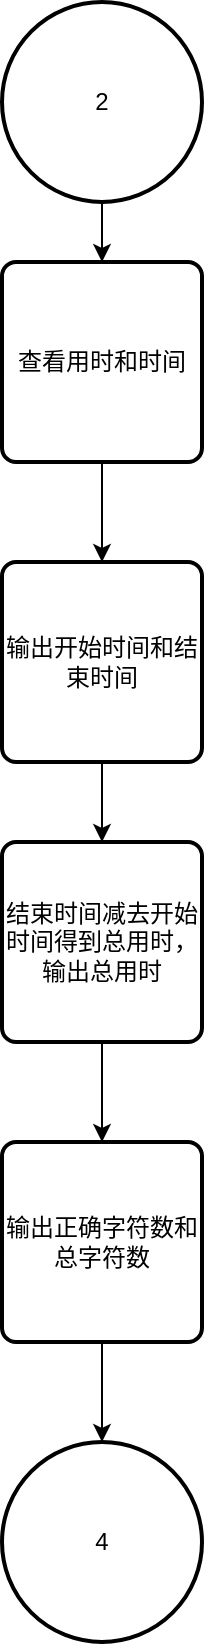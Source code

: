 <mxfile>
    <diagram id="DpjMSB13vMUWlEWCrzWQ" name="第 1 页">
        <mxGraphModel dx="560" dy="1935" grid="1" gridSize="10" guides="1" tooltips="1" connect="1" arrows="1" fold="1" page="1" pageScale="1" pageWidth="827" pageHeight="1169" math="0" shadow="0">
            <root>
                <mxCell id="0"/>
                <mxCell id="1" parent="0"/>
                <mxCell id="7" style="edgeStyle=none;html=1;" edge="1" parent="1" source="2" target="8">
                    <mxGeometry relative="1" as="geometry">
                        <mxPoint x="230" y="20" as="targetPoint"/>
                    </mxGeometry>
                </mxCell>
                <mxCell id="2" value="2" style="strokeWidth=2;html=1;shape=mxgraph.flowchart.start_2;whiteSpace=wrap;" vertex="1" parent="1">
                    <mxGeometry x="180" y="-130" width="100" height="100" as="geometry"/>
                </mxCell>
                <mxCell id="5" style="edgeStyle=none;html=1;" edge="1" parent="1" source="4" target="6">
                    <mxGeometry relative="1" as="geometry">
                        <mxPoint x="230" y="300" as="targetPoint"/>
                    </mxGeometry>
                </mxCell>
                <mxCell id="4" value="输出开始时间和结束时间" style="rounded=1;whiteSpace=wrap;html=1;absoluteArcSize=1;arcSize=14;strokeWidth=2;" vertex="1" parent="1">
                    <mxGeometry x="180" y="150" width="100" height="100" as="geometry"/>
                </mxCell>
                <mxCell id="10" style="edgeStyle=none;html=1;" edge="1" parent="1" source="6" target="11">
                    <mxGeometry relative="1" as="geometry">
                        <mxPoint x="230" y="440" as="targetPoint"/>
                    </mxGeometry>
                </mxCell>
                <mxCell id="6" value="结束时间减去开始时间得到总用时，输出总用时" style="rounded=1;whiteSpace=wrap;html=1;absoluteArcSize=1;arcSize=14;strokeWidth=2;" vertex="1" parent="1">
                    <mxGeometry x="180" y="290" width="100" height="100" as="geometry"/>
                </mxCell>
                <mxCell id="9" style="edgeStyle=none;html=1;entryX=0.5;entryY=0;entryDx=0;entryDy=0;" edge="1" parent="1" source="8" target="4">
                    <mxGeometry relative="1" as="geometry"/>
                </mxCell>
                <mxCell id="8" value="查看用时和时间" style="rounded=1;whiteSpace=wrap;html=1;absoluteArcSize=1;arcSize=14;strokeWidth=2;" vertex="1" parent="1">
                    <mxGeometry x="180" width="100" height="100" as="geometry"/>
                </mxCell>
                <mxCell id="12" style="edgeStyle=none;html=1;" edge="1" parent="1" source="11" target="13">
                    <mxGeometry relative="1" as="geometry">
                        <mxPoint x="230" y="590" as="targetPoint"/>
                    </mxGeometry>
                </mxCell>
                <mxCell id="11" value="输出正确字符数和总字符数" style="rounded=1;whiteSpace=wrap;html=1;absoluteArcSize=1;arcSize=14;strokeWidth=2;" vertex="1" parent="1">
                    <mxGeometry x="180" y="440" width="100" height="100" as="geometry"/>
                </mxCell>
                <mxCell id="13" value="4" style="strokeWidth=2;html=1;shape=mxgraph.flowchart.start_2;whiteSpace=wrap;" vertex="1" parent="1">
                    <mxGeometry x="180" y="590" width="100" height="100" as="geometry"/>
                </mxCell>
            </root>
        </mxGraphModel>
    </diagram>
</mxfile>